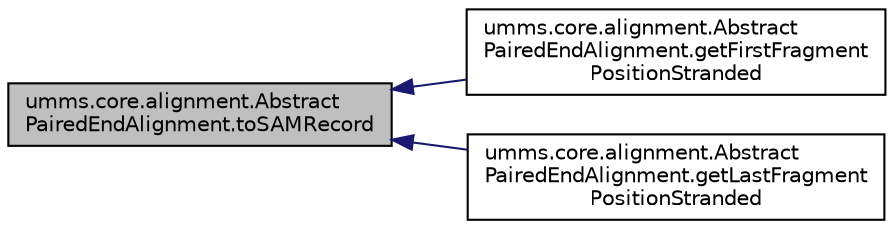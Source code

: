 digraph "umms.core.alignment.AbstractPairedEndAlignment.toSAMRecord"
{
  edge [fontname="Helvetica",fontsize="10",labelfontname="Helvetica",labelfontsize="10"];
  node [fontname="Helvetica",fontsize="10",shape=record];
  rankdir="LR";
  Node1 [label="umms.core.alignment.Abstract\lPairedEndAlignment.toSAMRecord",height=0.2,width=0.4,color="black", fillcolor="grey75", style="filled" fontcolor="black"];
  Node1 -> Node2 [dir="back",color="midnightblue",fontsize="10",style="solid"];
  Node2 [label="umms.core.alignment.Abstract\lPairedEndAlignment.getFirstFragment\lPositionStranded",height=0.2,width=0.4,color="black", fillcolor="white", style="filled",URL="$classumms_1_1core_1_1alignment_1_1_abstract_paired_end_alignment.html#a6a0100ecd7ccbbfa99b2fdbce249264b"];
  Node1 -> Node3 [dir="back",color="midnightblue",fontsize="10",style="solid"];
  Node3 [label="umms.core.alignment.Abstract\lPairedEndAlignment.getLastFragment\lPositionStranded",height=0.2,width=0.4,color="black", fillcolor="white", style="filled",URL="$classumms_1_1core_1_1alignment_1_1_abstract_paired_end_alignment.html#a74011edfb3ccb6915bea34da9d73e3c7"];
}
